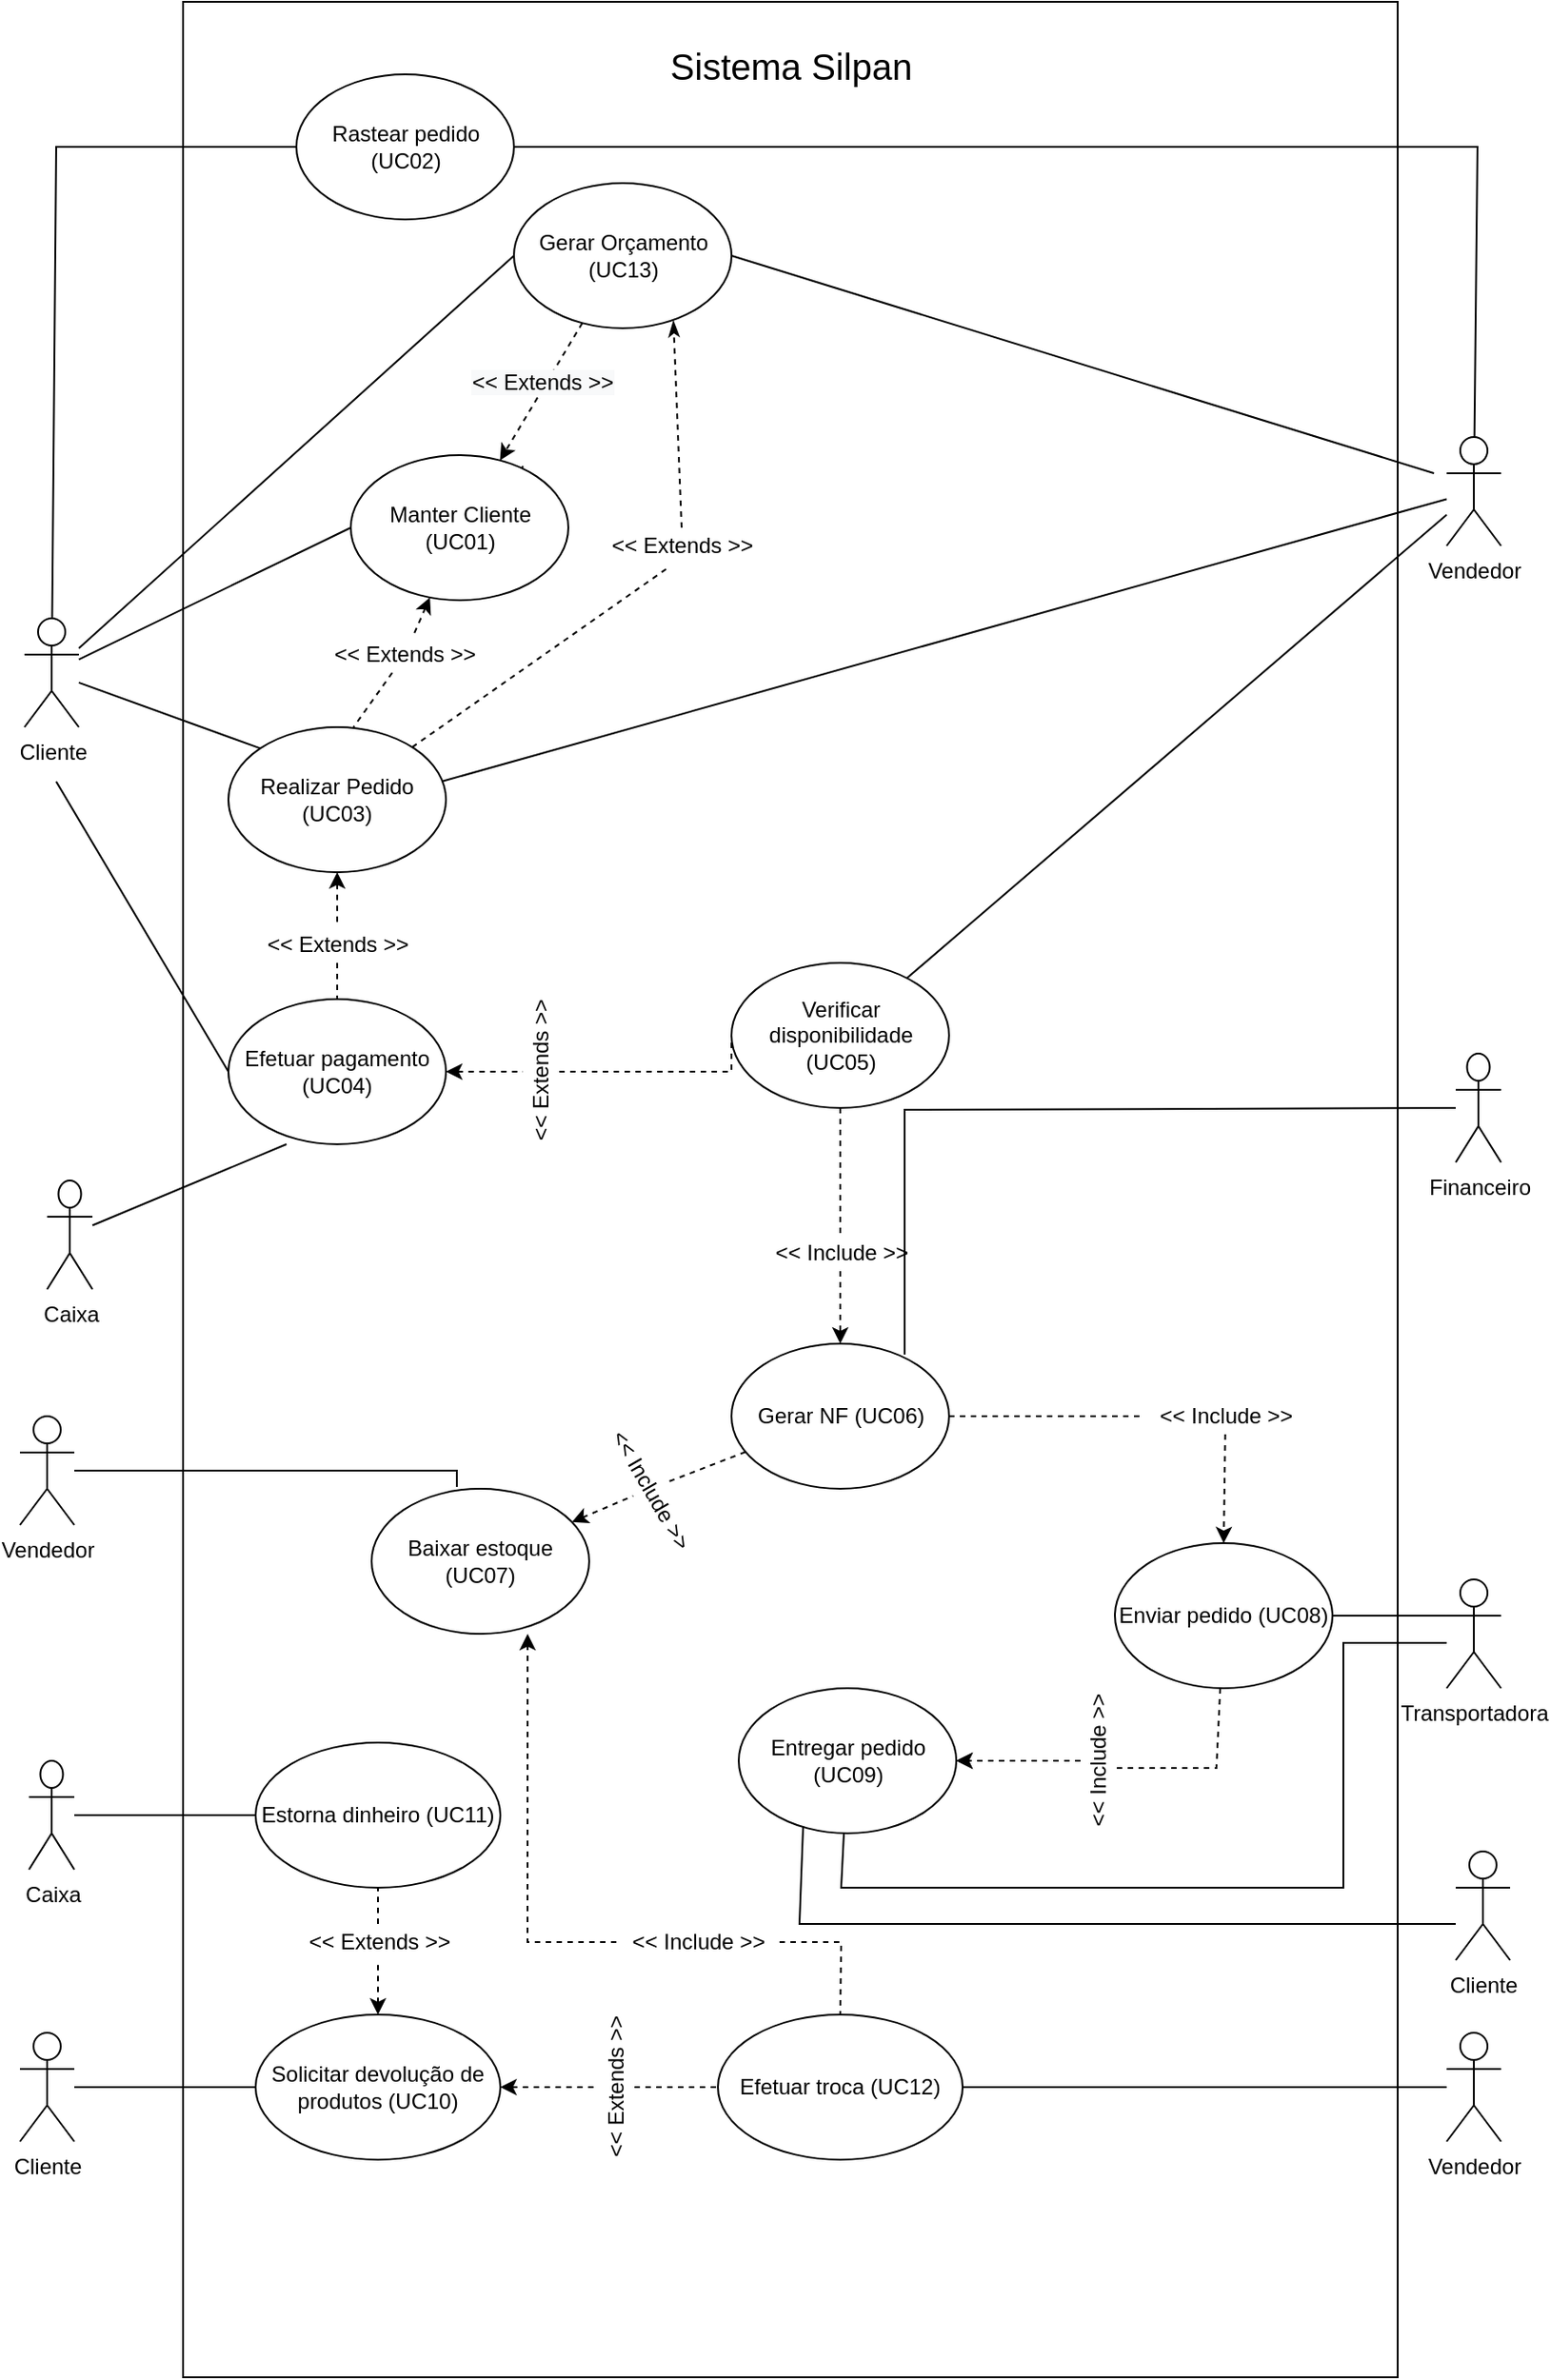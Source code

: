 <mxfile version="14.4.3" type="device"><diagram id="BuRo_AMKlYUv4dxovqnh" name="Page-1"><mxGraphModel dx="852" dy="1697" grid="1" gridSize="10" guides="1" tooltips="1" connect="1" arrows="1" fold="1" page="1" pageScale="1" pageWidth="827" pageHeight="1169" math="0" shadow="0"><root><mxCell id="0"/><mxCell id="1" parent="0"/><mxCell id="IbkjIShwM9Amx0Qfo5Cr-6" value="" style="rounded=0;whiteSpace=wrap;html=1;fontStyle=1" parent="1" vertex="1"><mxGeometry x="130" y="-260" width="670" height="1310" as="geometry"/></mxCell><mxCell id="T-wIeaB769ZTC9rPstLC-5" style="edgeStyle=none;rounded=0;orthogonalLoop=1;jettySize=auto;html=1;entryX=0;entryY=0.5;entryDx=0;entryDy=0;endArrow=none;endFill=0;" parent="1" source="IbkjIShwM9Amx0Qfo5Cr-1" target="IbkjIShwM9Amx0Qfo5Cr-9" edge="1"><mxGeometry relative="1" as="geometry"/></mxCell><mxCell id="T-wIeaB769ZTC9rPstLC-6" style="rounded=0;orthogonalLoop=1;jettySize=auto;html=1;entryX=0;entryY=0;entryDx=0;entryDy=0;endArrow=none;endFill=0;" parent="1" source="IbkjIShwM9Amx0Qfo5Cr-1" target="IbkjIShwM9Amx0Qfo5Cr-10" edge="1"><mxGeometry relative="1" as="geometry"/></mxCell><mxCell id="T-wIeaB769ZTC9rPstLC-57" style="rounded=0;orthogonalLoop=1;jettySize=auto;html=1;entryX=0;entryY=0.5;entryDx=0;entryDy=0;startArrow=none;startFill=0;endArrow=none;endFill=0;" parent="1" target="IbkjIShwM9Amx0Qfo5Cr-12" edge="1"><mxGeometry relative="1" as="geometry"><mxPoint x="60" y="170" as="sourcePoint"/></mxGeometry></mxCell><mxCell id="T-wIeaB769ZTC9rPstLC-66" style="edgeStyle=none;rounded=0;orthogonalLoop=1;jettySize=auto;html=1;startArrow=none;startFill=0;endArrow=none;endFill=0;" parent="1" source="IbkjIShwM9Amx0Qfo5Cr-1" target="T-wIeaB769ZTC9rPstLC-65" edge="1"><mxGeometry relative="1" as="geometry"><Array as="points"><mxPoint x="60" y="-180"/></Array></mxGeometry></mxCell><mxCell id="8a3bhjrW2zuS4_KJurNq-2" style="rounded=0;orthogonalLoop=1;jettySize=auto;html=1;entryX=0;entryY=0.5;entryDx=0;entryDy=0;endArrow=none;endFill=0;" parent="1" source="IbkjIShwM9Amx0Qfo5Cr-1" target="8a3bhjrW2zuS4_KJurNq-1" edge="1"><mxGeometry relative="1" as="geometry"/></mxCell><mxCell id="IbkjIShwM9Amx0Qfo5Cr-1" value="Cliente" style="shape=umlActor;verticalLabelPosition=bottom;verticalAlign=top;html=1;" parent="1" vertex="1"><mxGeometry x="42.5" y="80" width="30" height="60" as="geometry"/></mxCell><mxCell id="T-wIeaB769ZTC9rPstLC-16" style="edgeStyle=none;rounded=0;orthogonalLoop=1;jettySize=auto;html=1;entryX=0.979;entryY=0.375;entryDx=0;entryDy=0;startArrow=none;startFill=0;endArrow=none;endFill=0;entryPerimeter=0;" parent="1" source="IbkjIShwM9Amx0Qfo5Cr-2" target="IbkjIShwM9Amx0Qfo5Cr-10" edge="1"><mxGeometry relative="1" as="geometry"/></mxCell><mxCell id="T-wIeaB769ZTC9rPstLC-67" style="edgeStyle=none;rounded=0;orthogonalLoop=1;jettySize=auto;html=1;entryX=1;entryY=0.5;entryDx=0;entryDy=0;startArrow=none;startFill=0;endArrow=none;endFill=0;" parent="1" source="IbkjIShwM9Amx0Qfo5Cr-2" target="T-wIeaB769ZTC9rPstLC-65" edge="1"><mxGeometry relative="1" as="geometry"><Array as="points"><mxPoint x="844" y="-180"/></Array></mxGeometry></mxCell><mxCell id="p-gK1G4iv9wpTvHOqd8F-5" style="edgeStyle=none;rounded=0;orthogonalLoop=1;jettySize=auto;html=1;endArrow=none;endFill=0;" parent="1" source="IbkjIShwM9Amx0Qfo5Cr-2" target="IbkjIShwM9Amx0Qfo5Cr-11" edge="1"><mxGeometry relative="1" as="geometry"/></mxCell><mxCell id="IbkjIShwM9Amx0Qfo5Cr-2" value="Vendedor" style="shape=umlActor;verticalLabelPosition=bottom;verticalAlign=top;html=1;" parent="1" vertex="1"><mxGeometry x="827" y="-20" width="30" height="60" as="geometry"/></mxCell><mxCell id="T-wIeaB769ZTC9rPstLC-26" style="edgeStyle=none;rounded=0;orthogonalLoop=1;jettySize=auto;html=1;entryX=1;entryY=0.5;entryDx=0;entryDy=0;startArrow=none;startFill=0;endArrow=none;endFill=0;exitX=0;exitY=0.333;exitDx=0;exitDy=0;exitPerimeter=0;" parent="1" source="IbkjIShwM9Amx0Qfo5Cr-4" target="T-wIeaB769ZTC9rPstLC-24" edge="1"><mxGeometry relative="1" as="geometry"><mxPoint x="827" y="562" as="sourcePoint"/></mxGeometry></mxCell><mxCell id="qCCob9WUPnh_HCI6_Vrr-9" style="edgeStyle=none;rounded=0;orthogonalLoop=1;jettySize=auto;html=1;endArrow=none;endFill=0;" parent="1" target="T-wIeaB769ZTC9rPstLC-34" edge="1"><mxGeometry relative="1" as="geometry"><Array as="points"><mxPoint x="770" y="645"/><mxPoint x="770" y="780"/><mxPoint x="493" y="780"/></Array><mxPoint x="827" y="645" as="sourcePoint"/></mxGeometry></mxCell><mxCell id="IbkjIShwM9Amx0Qfo5Cr-4" value="Transportadora" style="shape=umlActor;verticalLabelPosition=bottom;verticalAlign=top;html=1;" parent="1" vertex="1"><mxGeometry x="827" y="610" width="30" height="60" as="geometry"/></mxCell><mxCell id="T-wIeaB769ZTC9rPstLC-3" style="rounded=0;orthogonalLoop=1;jettySize=auto;html=1;dashed=1;entryX=0.575;entryY=0;entryDx=0;entryDy=0;entryPerimeter=0;endArrow=none;endFill=0;" parent="1" source="IbkjIShwM9Amx0Qfo5Cr-16" target="IbkjIShwM9Amx0Qfo5Cr-10" edge="1"><mxGeometry relative="1" as="geometry"/></mxCell><mxCell id="IbkjIShwM9Amx0Qfo5Cr-9" value="Manter Cliente (UC01)" style="ellipse;whiteSpace=wrap;html=1;" parent="1" vertex="1"><mxGeometry x="222.5" y="-10" width="120" height="80" as="geometry"/></mxCell><mxCell id="T-wIeaB769ZTC9rPstLC-7" style="edgeStyle=none;rounded=0;orthogonalLoop=1;jettySize=auto;html=1;entryX=0.5;entryY=0;entryDx=0;entryDy=0;dashed=1;endArrow=none;endFill=0;startArrow=none;startFill=0;" parent="1" source="T-wIeaB769ZTC9rPstLC-10" target="IbkjIShwM9Amx0Qfo5Cr-12" edge="1"><mxGeometry relative="1" as="geometry"/></mxCell><mxCell id="8a3bhjrW2zuS4_KJurNq-7" style="edgeStyle=none;rounded=0;orthogonalLoop=1;jettySize=auto;html=1;entryX=0.733;entryY=0.948;entryDx=0;entryDy=0;entryPerimeter=0;endArrow=classicThin;endFill=1;dashed=1;exitX=0.5;exitY=0;exitDx=0;exitDy=0;" parent="1" source="8a3bhjrW2zuS4_KJurNq-13" target="8a3bhjrW2zuS4_KJurNq-1" edge="1"><mxGeometry relative="1" as="geometry"><mxPoint x="390" y="50" as="sourcePoint"/><Array as="points"/></mxGeometry></mxCell><mxCell id="IbkjIShwM9Amx0Qfo5Cr-10" value="Realizar Pedido (UC03)" style="ellipse;whiteSpace=wrap;html=1;" parent="1" vertex="1"><mxGeometry x="155" y="140" width="120" height="80" as="geometry"/></mxCell><mxCell id="nf_BZtj-rut8XEmqHuDb-6" style="edgeStyle=none;rounded=0;orthogonalLoop=1;jettySize=auto;html=1;endArrow=none;endFill=0;dashed=1;" parent="1" source="IbkjIShwM9Amx0Qfo5Cr-11" target="p-gK1G4iv9wpTvHOqd8F-7" edge="1"><mxGeometry relative="1" as="geometry"/></mxCell><mxCell id="IbkjIShwM9Amx0Qfo5Cr-11" value="Verificar disponibilidade (UC05)" style="ellipse;whiteSpace=wrap;html=1;" parent="1" vertex="1"><mxGeometry x="432.5" y="270" width="120" height="80" as="geometry"/></mxCell><mxCell id="nf_BZtj-rut8XEmqHuDb-2" style="edgeStyle=orthogonalEdgeStyle;rounded=0;orthogonalLoop=1;jettySize=auto;html=1;entryX=0;entryY=0.5;entryDx=0;entryDy=0;dashed=1;endArrow=none;endFill=0;" parent="1" source="nf_BZtj-rut8XEmqHuDb-3" target="IbkjIShwM9Amx0Qfo5Cr-11" edge="1"><mxGeometry relative="1" as="geometry"><Array as="points"><mxPoint x="433" y="330"/></Array></mxGeometry></mxCell><mxCell id="nf_BZtj-rut8XEmqHuDb-5" style="edgeStyle=none;rounded=0;orthogonalLoop=1;jettySize=auto;html=1;endArrow=none;endFill=0;dashed=1;startArrow=classic;startFill=1;" parent="1" source="IbkjIShwM9Amx0Qfo5Cr-12" target="nf_BZtj-rut8XEmqHuDb-3" edge="1"><mxGeometry relative="1" as="geometry"/></mxCell><mxCell id="IbkjIShwM9Amx0Qfo5Cr-12" value="Efetuar pagamento (UC04)" style="ellipse;whiteSpace=wrap;html=1;" parent="1" vertex="1"><mxGeometry x="155" y="290" width="120" height="80" as="geometry"/></mxCell><mxCell id="qCCob9WUPnh_HCI6_Vrr-7" style="rounded=0;orthogonalLoop=1;jettySize=auto;html=1;dashed=1;endArrow=none;endFill=0;startArrow=classic;startFill=1;" parent="1" source="IbkjIShwM9Amx0Qfo5Cr-13" target="qCCob9WUPnh_HCI6_Vrr-4" edge="1"><mxGeometry relative="1" as="geometry"/></mxCell><mxCell id="IbkjIShwM9Amx0Qfo5Cr-13" value="Baixar estoque (UC07)" style="ellipse;whiteSpace=wrap;html=1;" parent="1" vertex="1"><mxGeometry x="234" y="560" width="120" height="80" as="geometry"/></mxCell><mxCell id="IbkjIShwM9Amx0Qfo5Cr-16" value="&amp;lt;&amp;lt; Extends &amp;gt;&amp;gt;" style="text;html=1;strokeColor=none;fillColor=none;align=center;verticalAlign=middle;whiteSpace=wrap;rounded=0;" parent="1" vertex="1"><mxGeometry x="210" y="90" width="85" height="20" as="geometry"/></mxCell><mxCell id="T-wIeaB769ZTC9rPstLC-4" style="rounded=0;orthogonalLoop=1;jettySize=auto;html=1;endArrow=none;endFill=0;dashed=1;startArrow=classic;startFill=1;" parent="1" source="IbkjIShwM9Amx0Qfo5Cr-9" target="IbkjIShwM9Amx0Qfo5Cr-16" edge="1"><mxGeometry relative="1" as="geometry"><mxPoint x="230" y="80" as="sourcePoint"/><mxPoint x="230" y="160" as="targetPoint"/></mxGeometry></mxCell><mxCell id="T-wIeaB769ZTC9rPstLC-10" value="&amp;lt;&amp;lt; Extends &amp;gt;&amp;gt;" style="text;html=1;align=center;verticalAlign=middle;resizable=0;points=[];autosize=1;" parent="1" vertex="1"><mxGeometry x="170" y="250" width="90" height="20" as="geometry"/></mxCell><mxCell id="T-wIeaB769ZTC9rPstLC-11" style="edgeStyle=none;rounded=0;orthogonalLoop=1;jettySize=auto;html=1;entryX=0.5;entryY=0;entryDx=0;entryDy=0;dashed=1;endArrow=none;endFill=0;startArrow=classic;startFill=1;" parent="1" source="IbkjIShwM9Amx0Qfo5Cr-10" target="T-wIeaB769ZTC9rPstLC-10" edge="1"><mxGeometry relative="1" as="geometry"><mxPoint x="230" y="240" as="sourcePoint"/><mxPoint x="230" y="300" as="targetPoint"/></mxGeometry></mxCell><mxCell id="p-gK1G4iv9wpTvHOqd8F-51" style="edgeStyle=none;rounded=0;orthogonalLoop=1;jettySize=auto;html=1;endArrow=none;endFill=0;dashed=1;" parent="1" source="T-wIeaB769ZTC9rPstLC-20" target="T-wIeaB769ZTC9rPstLC-41" edge="1"><mxGeometry relative="1" as="geometry"/></mxCell><mxCell id="qCCob9WUPnh_HCI6_Vrr-6" style="rounded=0;orthogonalLoop=1;jettySize=auto;html=1;dashed=1;endArrow=none;endFill=0;" parent="1" source="T-wIeaB769ZTC9rPstLC-20" target="qCCob9WUPnh_HCI6_Vrr-4" edge="1"><mxGeometry relative="1" as="geometry"/></mxCell><mxCell id="T-wIeaB769ZTC9rPstLC-20" value="Gerar NF (UC06)" style="ellipse;whiteSpace=wrap;html=1;" parent="1" vertex="1"><mxGeometry x="432.5" y="480" width="120" height="80" as="geometry"/></mxCell><mxCell id="T-wIeaB769ZTC9rPstLC-35" value="" style="edgeStyle=none;rounded=0;orthogonalLoop=1;jettySize=auto;html=1;dashed=1;startArrow=none;startFill=0;endArrow=classic;endFill=1;" parent="1" source="T-wIeaB769ZTC9rPstLC-43" target="T-wIeaB769ZTC9rPstLC-34" edge="1"><mxGeometry relative="1" as="geometry"/></mxCell><mxCell id="nf_BZtj-rut8XEmqHuDb-9" style="edgeStyle=none;rounded=0;orthogonalLoop=1;jettySize=auto;html=1;entryX=0.456;entryY=0.95;entryDx=0;entryDy=0;entryPerimeter=0;endArrow=none;endFill=0;dashed=1;" parent="1" source="T-wIeaB769ZTC9rPstLC-24" target="T-wIeaB769ZTC9rPstLC-43" edge="1"><mxGeometry relative="1" as="geometry"><Array as="points"><mxPoint x="700" y="714"/></Array></mxGeometry></mxCell><mxCell id="T-wIeaB769ZTC9rPstLC-24" value="Enviar pedido (UC08)" style="ellipse;whiteSpace=wrap;html=1;" parent="1" vertex="1"><mxGeometry x="644" y="590" width="120" height="80" as="geometry"/></mxCell><mxCell id="T-wIeaB769ZTC9rPstLC-34" value="Entregar pedido (UC09)" style="ellipse;whiteSpace=wrap;html=1;" parent="1" vertex="1"><mxGeometry x="436.5" y="670" width="120" height="80" as="geometry"/></mxCell><mxCell id="p-gK1G4iv9wpTvHOqd8F-18" style="edgeStyle=none;rounded=0;orthogonalLoop=1;jettySize=auto;html=1;entryX=0.5;entryY=0;entryDx=0;entryDy=0;endArrow=classic;endFill=1;dashed=1;" parent="1" source="T-wIeaB769ZTC9rPstLC-41" target="T-wIeaB769ZTC9rPstLC-24" edge="1"><mxGeometry relative="1" as="geometry"/></mxCell><mxCell id="T-wIeaB769ZTC9rPstLC-41" value="&amp;lt;&amp;lt; Include &amp;gt;&amp;gt;" style="text;html=1;align=center;verticalAlign=middle;resizable=0;points=[];autosize=1;" parent="1" vertex="1"><mxGeometry x="660" y="510" width="90" height="20" as="geometry"/></mxCell><mxCell id="qCCob9WUPnh_HCI6_Vrr-8" style="edgeStyle=none;rounded=0;orthogonalLoop=1;jettySize=auto;html=1;dashed=1;endArrow=classic;endFill=1;" parent="1" source="T-wIeaB769ZTC9rPstLC-43" target="T-wIeaB769ZTC9rPstLC-34" edge="1"><mxGeometry relative="1" as="geometry"/></mxCell><mxCell id="T-wIeaB769ZTC9rPstLC-43" value="&amp;lt;&amp;lt; Include &amp;gt;&amp;gt;" style="text;html=1;align=center;verticalAlign=middle;resizable=0;points=[];autosize=1;rotation=-90;" parent="1" vertex="1"><mxGeometry x="590" y="700" width="90" height="20" as="geometry"/></mxCell><mxCell id="T-wIeaB769ZTC9rPstLC-69" style="rounded=0;orthogonalLoop=1;jettySize=auto;html=1;entryX=0.267;entryY=1;entryDx=0;entryDy=0;startArrow=none;startFill=0;endArrow=none;endFill=0;entryPerimeter=0;" parent="1" source="T-wIeaB769ZTC9rPstLC-58" target="IbkjIShwM9Amx0Qfo5Cr-12" edge="1"><mxGeometry relative="1" as="geometry"><mxPoint x="166.5" y="470" as="targetPoint"/></mxGeometry></mxCell><mxCell id="T-wIeaB769ZTC9rPstLC-58" value="Caixa" style="shape=umlActor;verticalLabelPosition=bottom;verticalAlign=top;html=1;" parent="1" vertex="1"><mxGeometry x="55" y="390" width="25" height="60" as="geometry"/></mxCell><mxCell id="nf_BZtj-rut8XEmqHuDb-7" style="edgeStyle=none;rounded=0;orthogonalLoop=1;jettySize=auto;html=1;entryX=0.796;entryY=0.075;entryDx=0;entryDy=0;entryPerimeter=0;endArrow=none;endFill=0;" parent="1" source="T-wIeaB769ZTC9rPstLC-60" target="T-wIeaB769ZTC9rPstLC-20" edge="1"><mxGeometry relative="1" as="geometry"><Array as="points"><mxPoint x="528" y="351"/></Array></mxGeometry></mxCell><mxCell id="T-wIeaB769ZTC9rPstLC-60" value="Financeiro" style="shape=umlActor;verticalLabelPosition=bottom;verticalAlign=top;html=1;" parent="1" vertex="1"><mxGeometry x="832" y="320" width="25" height="60" as="geometry"/></mxCell><mxCell id="p-gK1G4iv9wpTvHOqd8F-6" style="edgeStyle=none;rounded=0;orthogonalLoop=1;jettySize=auto;html=1;endArrow=classic;endFill=1;dashed=1;" parent="1" source="p-gK1G4iv9wpTvHOqd8F-7" target="T-wIeaB769ZTC9rPstLC-20" edge="1"><mxGeometry relative="1" as="geometry"/></mxCell><mxCell id="T-wIeaB769ZTC9rPstLC-65" value="Rastear pedido (UC02)" style="ellipse;whiteSpace=wrap;html=1;" parent="1" vertex="1"><mxGeometry x="192.5" y="-220" width="120" height="80" as="geometry"/></mxCell><mxCell id="p-gK1G4iv9wpTvHOqd8F-7" value="&amp;lt;&amp;lt; Include &amp;gt;&amp;gt;" style="text;html=1;align=center;verticalAlign=middle;resizable=0;points=[];autosize=1;rotation=0;" parent="1" vertex="1"><mxGeometry x="447.5" y="420" width="90" height="20" as="geometry"/></mxCell><mxCell id="p-gK1G4iv9wpTvHOqd8F-32" style="edgeStyle=none;rounded=0;orthogonalLoop=1;jettySize=auto;html=1;endArrow=none;endFill=0;" parent="1" source="p-gK1G4iv9wpTvHOqd8F-20" target="p-gK1G4iv9wpTvHOqd8F-23" edge="1"><mxGeometry relative="1" as="geometry"/></mxCell><mxCell id="p-gK1G4iv9wpTvHOqd8F-20" value="Cliente" style="shape=umlActor;verticalLabelPosition=bottom;verticalAlign=top;html=1;" parent="1" vertex="1"><mxGeometry x="40" y="860" width="30" height="60" as="geometry"/></mxCell><mxCell id="p-gK1G4iv9wpTvHOqd8F-30" value="" style="edgeStyle=none;rounded=0;orthogonalLoop=1;jettySize=auto;html=1;endArrow=none;endFill=0;dashed=1;startArrow=none;startFill=0;" parent="1" source="p-gK1G4iv9wpTvHOqd8F-39" target="p-gK1G4iv9wpTvHOqd8F-29" edge="1"><mxGeometry relative="1" as="geometry"/></mxCell><mxCell id="p-gK1G4iv9wpTvHOqd8F-33" style="edgeStyle=none;rounded=0;orthogonalLoop=1;jettySize=auto;html=1;endArrow=none;endFill=0;dashed=1;startArrow=none;startFill=0;" parent="1" source="p-gK1G4iv9wpTvHOqd8F-46" target="p-gK1G4iv9wpTvHOqd8F-27" edge="1"><mxGeometry relative="1" as="geometry"/></mxCell><mxCell id="p-gK1G4iv9wpTvHOqd8F-23" value="Solicitar devolução de produtos (UC10)" style="ellipse;whiteSpace=wrap;html=1;" parent="1" vertex="1"><mxGeometry x="170" y="850" width="135" height="80" as="geometry"/></mxCell><mxCell id="p-gK1G4iv9wpTvHOqd8F-38" style="edgeStyle=none;rounded=0;orthogonalLoop=1;jettySize=auto;html=1;endArrow=none;endFill=0;" parent="1" source="p-gK1G4iv9wpTvHOqd8F-24" target="p-gK1G4iv9wpTvHOqd8F-29" edge="1"><mxGeometry relative="1" as="geometry"/></mxCell><mxCell id="p-gK1G4iv9wpTvHOqd8F-24" value="Vendedor" style="shape=umlActor;verticalLabelPosition=bottom;verticalAlign=top;html=1;" parent="1" vertex="1"><mxGeometry x="827" y="860" width="30" height="60" as="geometry"/></mxCell><mxCell id="p-gK1G4iv9wpTvHOqd8F-27" value="Estorna dinheiro (UC11)" style="ellipse;whiteSpace=wrap;html=1;" parent="1" vertex="1"><mxGeometry x="170" y="700" width="135" height="80" as="geometry"/></mxCell><mxCell id="p-gK1G4iv9wpTvHOqd8F-29" value="Efetuar troca (UC12)" style="ellipse;whiteSpace=wrap;html=1;" parent="1" vertex="1"><mxGeometry x="425" y="850" width="135" height="80" as="geometry"/></mxCell><mxCell id="p-gK1G4iv9wpTvHOqd8F-39" value="&amp;lt;&amp;lt; Extends &amp;gt;&amp;gt;" style="text;html=1;align=center;verticalAlign=middle;resizable=0;points=[];autosize=1;rotation=-90;" parent="1" vertex="1"><mxGeometry x="324" y="880" width="90" height="20" as="geometry"/></mxCell><mxCell id="p-gK1G4iv9wpTvHOqd8F-40" value="" style="edgeStyle=none;rounded=0;orthogonalLoop=1;jettySize=auto;html=1;endArrow=none;endFill=0;dashed=1;startArrow=classic;startFill=1;" parent="1" source="p-gK1G4iv9wpTvHOqd8F-23" target="p-gK1G4iv9wpTvHOqd8F-39" edge="1"><mxGeometry relative="1" as="geometry"><mxPoint x="305" y="880" as="sourcePoint"/><mxPoint x="425" y="880" as="targetPoint"/></mxGeometry></mxCell><mxCell id="p-gK1G4iv9wpTvHOqd8F-44" style="edgeStyle=none;rounded=0;orthogonalLoop=1;jettySize=auto;html=1;entryX=0.5;entryY=0;entryDx=0;entryDy=0;endArrow=none;endFill=0;dashed=1;" parent="1" source="p-gK1G4iv9wpTvHOqd8F-42" target="p-gK1G4iv9wpTvHOqd8F-29" edge="1"><mxGeometry relative="1" as="geometry"><Array as="points"><mxPoint x="493" y="810"/></Array></mxGeometry></mxCell><mxCell id="p-gK1G4iv9wpTvHOqd8F-45" style="edgeStyle=none;rounded=0;orthogonalLoop=1;jettySize=auto;html=1;entryX=0.717;entryY=1;entryDx=0;entryDy=0;endArrow=classic;endFill=1;entryPerimeter=0;dashed=1;" parent="1" source="p-gK1G4iv9wpTvHOqd8F-42" target="IbkjIShwM9Amx0Qfo5Cr-13" edge="1"><mxGeometry relative="1" as="geometry"><Array as="points"><mxPoint x="320" y="810"/></Array></mxGeometry></mxCell><mxCell id="p-gK1G4iv9wpTvHOqd8F-42" value="&amp;lt;&amp;lt; Include &amp;gt;&amp;gt;" style="text;html=1;align=center;verticalAlign=middle;resizable=0;points=[];autosize=1;rotation=0;" parent="1" vertex="1"><mxGeometry x="369" y="800" width="90" height="20" as="geometry"/></mxCell><mxCell id="p-gK1G4iv9wpTvHOqd8F-46" value="&amp;lt;&amp;lt; Extends &amp;gt;&amp;gt;" style="text;html=1;align=center;verticalAlign=middle;resizable=0;points=[];autosize=1;rotation=0;" parent="1" vertex="1"><mxGeometry x="192.5" y="800" width="90" height="20" as="geometry"/></mxCell><mxCell id="p-gK1G4iv9wpTvHOqd8F-47" style="edgeStyle=none;rounded=0;orthogonalLoop=1;jettySize=auto;html=1;endArrow=none;endFill=0;dashed=1;startArrow=classic;startFill=1;" parent="1" source="p-gK1G4iv9wpTvHOqd8F-23" target="p-gK1G4iv9wpTvHOqd8F-46" edge="1"><mxGeometry relative="1" as="geometry"><mxPoint x="237.5" y="840" as="sourcePoint"/><mxPoint x="237.5" y="780" as="targetPoint"/></mxGeometry></mxCell><mxCell id="nf_BZtj-rut8XEmqHuDb-3" value="&amp;lt;&amp;lt; Extends &amp;gt;&amp;gt;" style="text;html=1;align=center;verticalAlign=middle;resizable=0;points=[];autosize=1;rotation=-90;" parent="1" vertex="1"><mxGeometry x="282.5" y="320" width="90" height="20" as="geometry"/></mxCell><mxCell id="6sv0ZcUWcWpbaiPJQpah-17" style="edgeStyle=none;rounded=0;orthogonalLoop=1;jettySize=auto;html=1;entryX=0.296;entryY=0.95;entryDx=0;entryDy=0;startArrow=none;startFill=0;endArrow=none;endFill=0;fontSize=20;entryPerimeter=0;" parent="1" target="T-wIeaB769ZTC9rPstLC-34" edge="1"><mxGeometry relative="1" as="geometry"><mxPoint x="832" y="800" as="sourcePoint"/><Array as="points"><mxPoint x="660" y="800"/><mxPoint x="470" y="800"/></Array></mxGeometry></mxCell><mxCell id="qCCob9WUPnh_HCI6_Vrr-1" value="Cliente" style="shape=umlActor;verticalLabelPosition=bottom;verticalAlign=top;html=1;" parent="1" vertex="1"><mxGeometry x="832" y="760" width="30" height="60" as="geometry"/></mxCell><mxCell id="qCCob9WUPnh_HCI6_Vrr-4" value="&amp;lt;&amp;lt; Include &amp;gt;&amp;gt;" style="text;html=1;align=center;verticalAlign=middle;resizable=0;points=[];autosize=1;rotation=60;" parent="1" vertex="1"><mxGeometry x="342.5" y="550" width="90" height="20" as="geometry"/></mxCell><mxCell id="6sv0ZcUWcWpbaiPJQpah-7" style="edgeStyle=orthogonalEdgeStyle;rounded=0;orthogonalLoop=1;jettySize=auto;html=1;entryX=0.392;entryY=-0.012;entryDx=0;entryDy=0;entryPerimeter=0;endArrow=none;endFill=0;" parent="1" source="6sv0ZcUWcWpbaiPJQpah-1" target="IbkjIShwM9Amx0Qfo5Cr-13" edge="1"><mxGeometry relative="1" as="geometry"><Array as="points"><mxPoint x="281" y="550"/></Array></mxGeometry></mxCell><mxCell id="6sv0ZcUWcWpbaiPJQpah-1" value="Vendedor" style="shape=umlActor;verticalLabelPosition=bottom;verticalAlign=top;html=1;" parent="1" vertex="1"><mxGeometry x="40" y="520" width="30" height="60" as="geometry"/></mxCell><mxCell id="6sv0ZcUWcWpbaiPJQpah-13" style="edgeStyle=orthogonalEdgeStyle;rounded=0;orthogonalLoop=1;jettySize=auto;html=1;entryX=0;entryY=0.5;entryDx=0;entryDy=0;startArrow=none;startFill=0;endArrow=none;endFill=0;" parent="1" source="6sv0ZcUWcWpbaiPJQpah-12" target="p-gK1G4iv9wpTvHOqd8F-27" edge="1"><mxGeometry relative="1" as="geometry"/></mxCell><mxCell id="6sv0ZcUWcWpbaiPJQpah-12" value="Caixa" style="shape=umlActor;verticalLabelPosition=bottom;verticalAlign=top;html=1;" parent="1" vertex="1"><mxGeometry x="45" y="710" width="25" height="60" as="geometry"/></mxCell><mxCell id="6sv0ZcUWcWpbaiPJQpah-14" value="Sistema Silpan" style="text;html=1;align=center;verticalAlign=middle;resizable=0;points=[];autosize=1;fontSize=20;" parent="1" vertex="1"><mxGeometry x="390" y="-240" width="150" height="30" as="geometry"/></mxCell><mxCell id="8a3bhjrW2zuS4_KJurNq-3" style="edgeStyle=none;rounded=0;orthogonalLoop=1;jettySize=auto;html=1;endArrow=none;endFill=0;exitX=1;exitY=0.5;exitDx=0;exitDy=0;" parent="1" source="8a3bhjrW2zuS4_KJurNq-1" edge="1"><mxGeometry relative="1" as="geometry"><mxPoint x="820" as="targetPoint"/></mxGeometry></mxCell><mxCell id="8a3bhjrW2zuS4_KJurNq-15" style="edgeStyle=none;rounded=0;orthogonalLoop=1;jettySize=auto;html=1;dashed=1;endArrow=classic;endFill=1;" parent="1" source="8a3bhjrW2zuS4_KJurNq-1" target="IbkjIShwM9Amx0Qfo5Cr-9" edge="1"><mxGeometry relative="1" as="geometry"/></mxCell><mxCell id="8a3bhjrW2zuS4_KJurNq-16" value="&lt;span style=&quot;font-size: 12px ; background-color: rgb(248 , 249 , 250)&quot;&gt;&amp;lt;&amp;lt; Extends &amp;gt;&amp;gt;&lt;/span&gt;" style="edgeLabel;html=1;align=center;verticalAlign=middle;resizable=0;points=[];" parent="8a3bhjrW2zuS4_KJurNq-15" vertex="1" connectable="0"><mxGeometry x="0.27" y="1" relative="1" as="geometry"><mxPoint x="5.51" y="-16.06" as="offset"/></mxGeometry></mxCell><mxCell id="8a3bhjrW2zuS4_KJurNq-1" value="Gerar Orçamento&lt;br&gt;(UC13)" style="ellipse;whiteSpace=wrap;html=1;" parent="1" vertex="1"><mxGeometry x="312.5" y="-160" width="120" height="80" as="geometry"/></mxCell><mxCell id="8a3bhjrW2zuS4_KJurNq-6" style="edgeStyle=none;rounded=0;orthogonalLoop=1;jettySize=auto;html=1;entryX=0.792;entryY=0.076;entryDx=0;entryDy=0;entryPerimeter=0;endArrow=none;endFill=0;" parent="1" source="IbkjIShwM9Amx0Qfo5Cr-9" target="IbkjIShwM9Amx0Qfo5Cr-9" edge="1"><mxGeometry relative="1" as="geometry"/></mxCell><mxCell id="8a3bhjrW2zuS4_KJurNq-13" value="&amp;lt;&amp;lt; Extends &amp;gt;&amp;gt;" style="text;html=1;strokeColor=none;fillColor=none;align=center;verticalAlign=middle;whiteSpace=wrap;rounded=0;" parent="1" vertex="1"><mxGeometry x="362.5" y="30" width="85" height="20" as="geometry"/></mxCell><mxCell id="8a3bhjrW2zuS4_KJurNq-14" style="edgeStyle=none;rounded=0;orthogonalLoop=1;jettySize=auto;html=1;entryX=0.401;entryY=1.137;entryDx=0;entryDy=0;endArrow=none;endFill=0;dashed=1;entryPerimeter=0;" parent="1" source="IbkjIShwM9Amx0Qfo5Cr-10" target="8a3bhjrW2zuS4_KJurNq-13" edge="1"><mxGeometry relative="1" as="geometry"><mxPoint x="258.662" y="152.564" as="sourcePoint"/><mxPoint x="397.96" y="-54.16" as="targetPoint"/><Array as="points"/></mxGeometry></mxCell></root></mxGraphModel></diagram></mxfile>